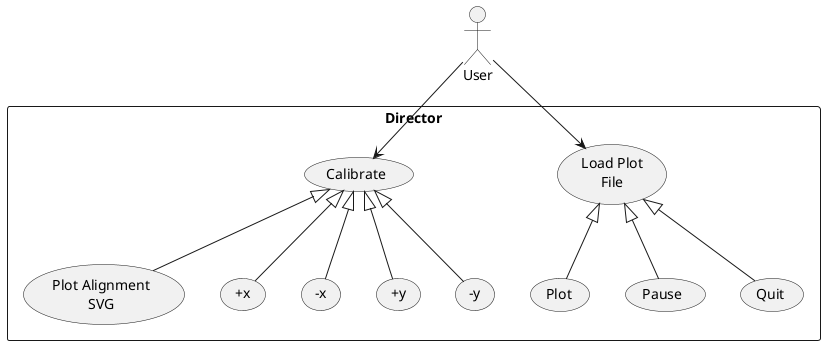 @startuml
'https://plantuml.com/use-case-diagram

actor "User" as User

rectangle Director {
    "Load Plot\nFile" as (load)
    "Plot" as (plot)
    "Calibrate" as (calibrate)
    "Plot Alignment\nSVG" as (svg)
    (load) <|-- (plot)
    (load) <|-- (Pause)
    (load) <|-- (Quit)
    (calibrate) <|-- (+x)
    (calibrate) <|-- (-x)
    (calibrate) <|-- (+y)
    (calibrate) <|-- (-y)
    (calibrate) <|-- (svg)
}

User --> (calibrate)
User --> (load)
@enduml
